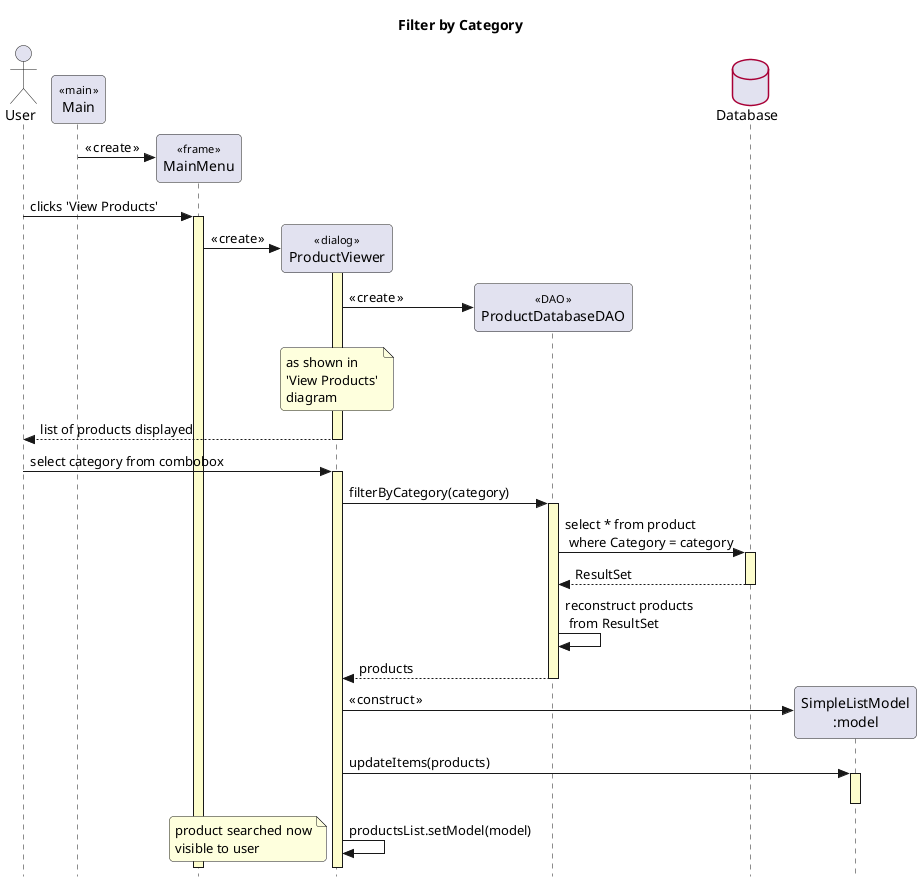 @startuml

' style tweaks to make the diagram a little more readable
skinparam {
	Style strictuml
	RoundCorner 8

	Sequence {
		' make activations yellow too
		LifeLineBackgroundColor #FDFDCD

		' make stereotypes less ugly
		Stereotype {
			Font {
				Size 11
				Style plain
			}
		}
	}

	DatabaseBorderColor #A80036

}

title Filter by Category

actor User as user
participant "Main" as main << main >>
participant "MainMenu" as menu << frame >>
participant "ProductViewer" as report << dialog >>
participant "ProductDatabaseDAO" as dao << DAO >>
database Database
participant "SimpleListModel\n:model" as model
'participant "ProductEditor" as editor << dialog >>
'participant "ValidationHelper" as validator

create menu
main -> menu : « create »

user -> menu : clicks 'View Products'
activate menu

create report
menu -> report : « create »

activate report
create dao
report -> dao: « create »


note over report: as shown in\n'View Products'\ndiagram
user <-- report : list of products displayed
deactivate report

'user -> report++ : select category from combobox
'report--

user -> report++ : select category from combobox
report -> dao++ : filterByCategory(category)
dao -> Database++ : select * from product\n where Category = category
return ResultSet
dao->dao: reconstruct products\n from ResultSet
dao --> report: products
dao--

create model
report -> model : « construct »
report -> model++ : updateItems(products)
model--
report -> report : productsList.setModel(model)

note left : product searched now\nvisible to user
@enduml


